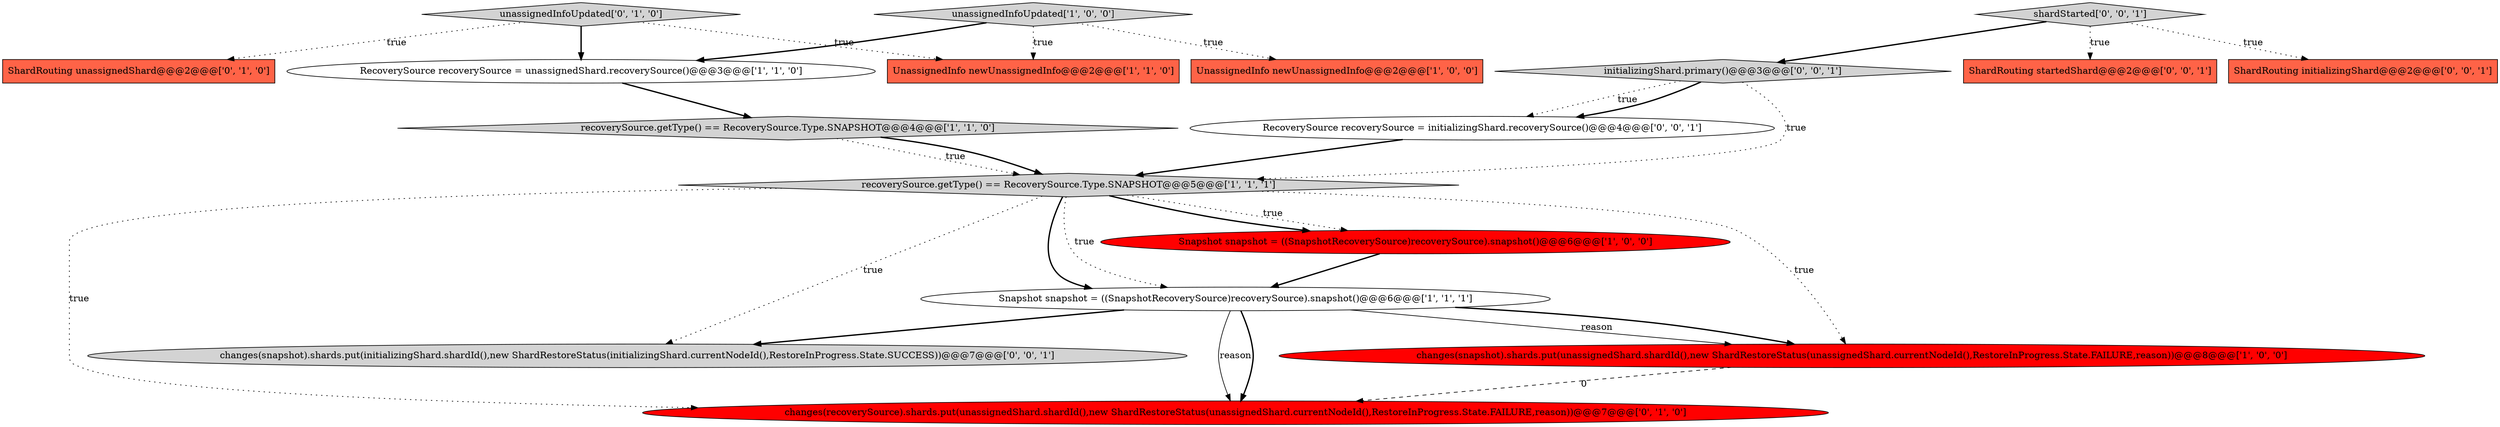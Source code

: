 digraph {
14 [style = filled, label = "shardStarted['0', '0', '1']", fillcolor = lightgray, shape = diamond image = "AAA0AAABBB3BBB"];
7 [style = filled, label = "UnassignedInfo newUnassignedInfo@@@2@@@['1', '1', '0']", fillcolor = tomato, shape = box image = "AAA0AAABBB1BBB"];
0 [style = filled, label = "recoverySource.getType() == RecoverySource.Type.SNAPSHOT@@@5@@@['1', '1', '1']", fillcolor = lightgray, shape = diamond image = "AAA0AAABBB1BBB"];
3 [style = filled, label = "Snapshot snapshot = ((SnapshotRecoverySource)recoverySource).snapshot()@@@6@@@['1', '1', '1']", fillcolor = white, shape = ellipse image = "AAA0AAABBB1BBB"];
5 [style = filled, label = "Snapshot snapshot = ((SnapshotRecoverySource)recoverySource).snapshot()@@@6@@@['1', '0', '0']", fillcolor = red, shape = ellipse image = "AAA1AAABBB1BBB"];
9 [style = filled, label = "ShardRouting unassignedShard@@@2@@@['0', '1', '0']", fillcolor = tomato, shape = box image = "AAA0AAABBB2BBB"];
1 [style = filled, label = "changes(snapshot).shards.put(unassignedShard.shardId(),new ShardRestoreStatus(unassignedShard.currentNodeId(),RestoreInProgress.State.FAILURE,reason))@@@8@@@['1', '0', '0']", fillcolor = red, shape = ellipse image = "AAA1AAABBB1BBB"];
10 [style = filled, label = "unassignedInfoUpdated['0', '1', '0']", fillcolor = lightgray, shape = diamond image = "AAA0AAABBB2BBB"];
2 [style = filled, label = "UnassignedInfo newUnassignedInfo@@@2@@@['1', '0', '0']", fillcolor = tomato, shape = box image = "AAA0AAABBB1BBB"];
6 [style = filled, label = "unassignedInfoUpdated['1', '0', '0']", fillcolor = lightgray, shape = diamond image = "AAA0AAABBB1BBB"];
12 [style = filled, label = "changes(snapshot).shards.put(initializingShard.shardId(),new ShardRestoreStatus(initializingShard.currentNodeId(),RestoreInProgress.State.SUCCESS))@@@7@@@['0', '0', '1']", fillcolor = lightgray, shape = ellipse image = "AAA0AAABBB3BBB"];
13 [style = filled, label = "initializingShard.primary()@@@3@@@['0', '0', '1']", fillcolor = lightgray, shape = diamond image = "AAA0AAABBB3BBB"];
15 [style = filled, label = "RecoverySource recoverySource = initializingShard.recoverySource()@@@4@@@['0', '0', '1']", fillcolor = white, shape = ellipse image = "AAA0AAABBB3BBB"];
17 [style = filled, label = "ShardRouting startedShard@@@2@@@['0', '0', '1']", fillcolor = tomato, shape = box image = "AAA0AAABBB3BBB"];
16 [style = filled, label = "ShardRouting initializingShard@@@2@@@['0', '0', '1']", fillcolor = tomato, shape = box image = "AAA0AAABBB3BBB"];
4 [style = filled, label = "recoverySource.getType() == RecoverySource.Type.SNAPSHOT@@@4@@@['1', '1', '0']", fillcolor = lightgray, shape = diamond image = "AAA0AAABBB1BBB"];
8 [style = filled, label = "RecoverySource recoverySource = unassignedShard.recoverySource()@@@3@@@['1', '1', '0']", fillcolor = white, shape = ellipse image = "AAA0AAABBB1BBB"];
11 [style = filled, label = "changes(recoverySource).shards.put(unassignedShard.shardId(),new ShardRestoreStatus(unassignedShard.currentNodeId(),RestoreInProgress.State.FAILURE,reason))@@@7@@@['0', '1', '0']", fillcolor = red, shape = ellipse image = "AAA1AAABBB2BBB"];
5->3 [style = bold, label=""];
0->3 [style = bold, label=""];
0->12 [style = dotted, label="true"];
0->5 [style = dotted, label="true"];
3->1 [style = bold, label=""];
3->11 [style = solid, label="reason"];
4->0 [style = dotted, label="true"];
3->11 [style = bold, label=""];
3->1 [style = solid, label="reason"];
3->12 [style = bold, label=""];
10->9 [style = dotted, label="true"];
4->0 [style = bold, label=""];
14->16 [style = dotted, label="true"];
14->17 [style = dotted, label="true"];
6->2 [style = dotted, label="true"];
10->8 [style = bold, label=""];
13->0 [style = dotted, label="true"];
1->11 [style = dashed, label="0"];
15->0 [style = bold, label=""];
6->8 [style = bold, label=""];
6->7 [style = dotted, label="true"];
13->15 [style = dotted, label="true"];
13->15 [style = bold, label=""];
0->3 [style = dotted, label="true"];
8->4 [style = bold, label=""];
14->13 [style = bold, label=""];
0->11 [style = dotted, label="true"];
10->7 [style = dotted, label="true"];
0->5 [style = bold, label=""];
0->1 [style = dotted, label="true"];
}
